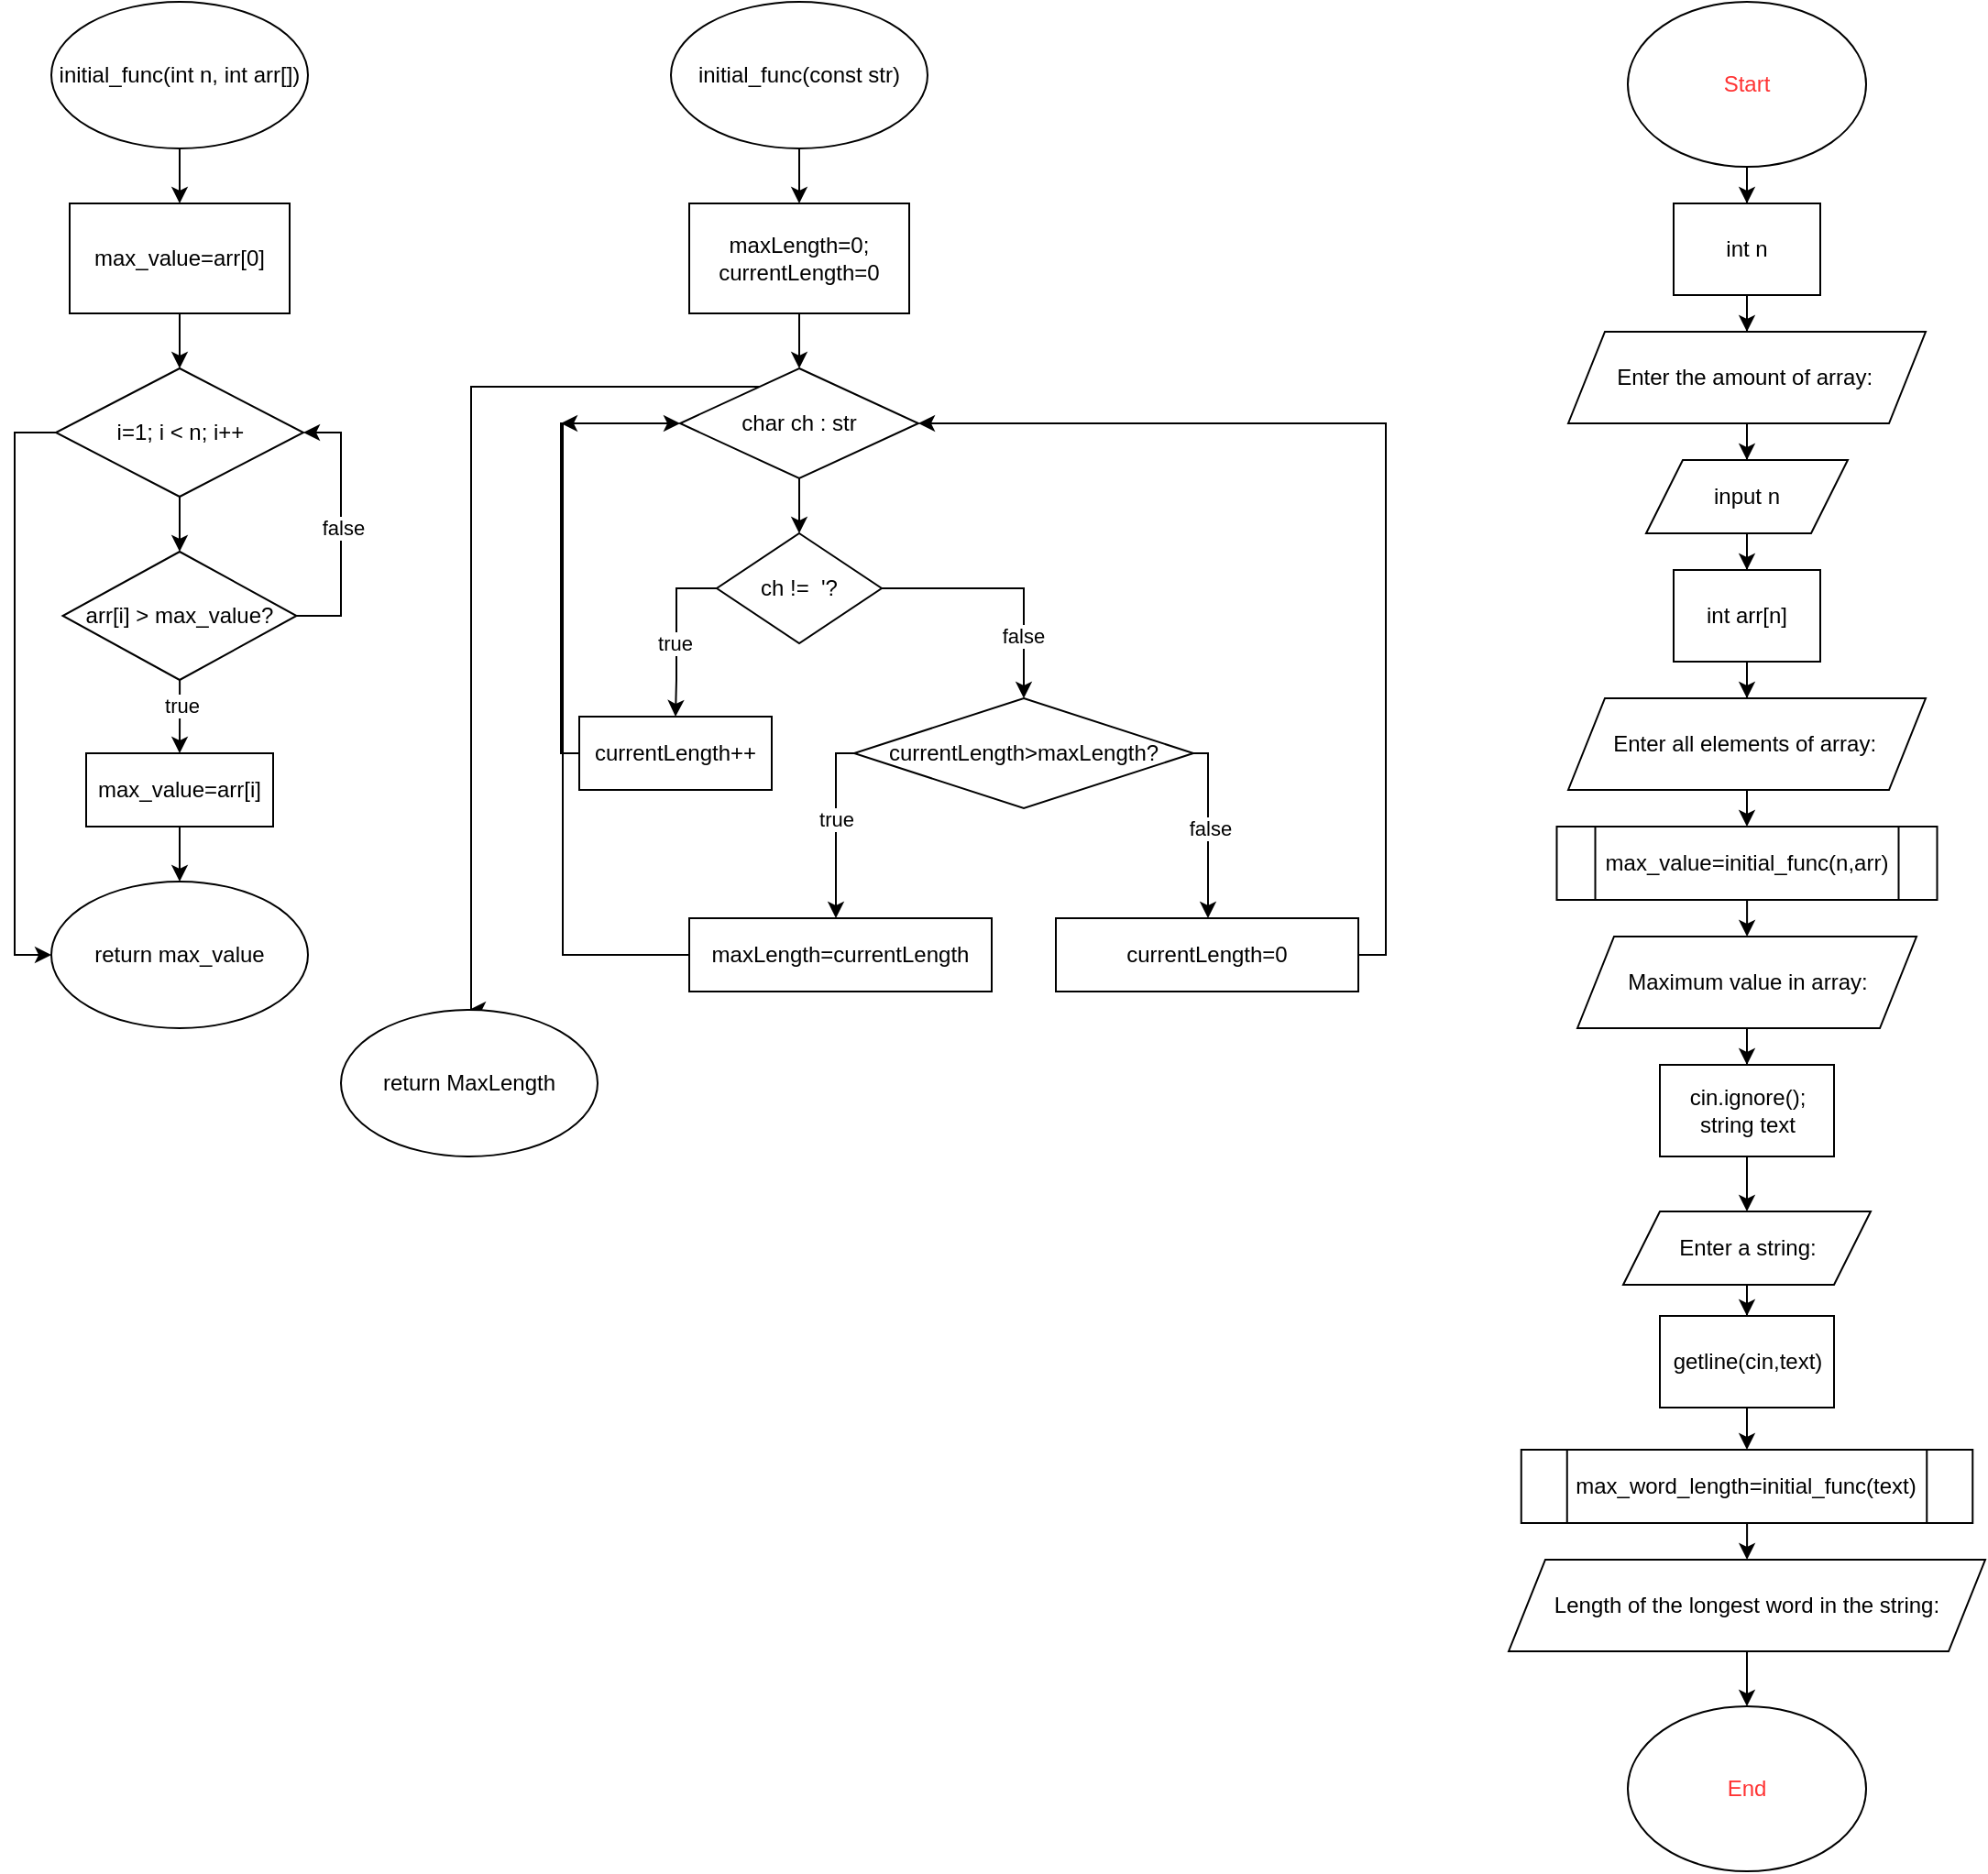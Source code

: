 <mxfile version="24.7.17">
  <diagram name="Страница — 1" id="vPUzqrOsm5AtCWLLldAb">
    <mxGraphModel dx="1744" dy="1024" grid="1" gridSize="10" guides="1" tooltips="1" connect="1" arrows="1" fold="1" page="1" pageScale="1" pageWidth="1169" pageHeight="1654" math="0" shadow="0">
      <root>
        <mxCell id="0" />
        <mxCell id="1" parent="0" />
        <mxCell id="zO1gddNREJmNY0PDGsq0-22" value="" style="group" vertex="1" connectable="0" parent="1">
          <mxGeometry x="10" y="10" width="178" height="560" as="geometry" />
        </mxCell>
        <mxCell id="zO1gddNREJmNY0PDGsq0-3" style="edgeStyle=orthogonalEdgeStyle;rounded=0;orthogonalLoop=1;jettySize=auto;html=1;entryX=0.5;entryY=0;entryDx=0;entryDy=0;" edge="1" parent="zO1gddNREJmNY0PDGsq0-22" source="zO1gddNREJmNY0PDGsq0-1" target="zO1gddNREJmNY0PDGsq0-2">
          <mxGeometry relative="1" as="geometry" />
        </mxCell>
        <mxCell id="zO1gddNREJmNY0PDGsq0-1" value="initial_func(int n, int arr[])" style="ellipse;whiteSpace=wrap;html=1;" vertex="1" parent="zO1gddNREJmNY0PDGsq0-22">
          <mxGeometry x="20" width="140" height="80" as="geometry" />
        </mxCell>
        <mxCell id="zO1gddNREJmNY0PDGsq0-5" style="edgeStyle=orthogonalEdgeStyle;rounded=0;orthogonalLoop=1;jettySize=auto;html=1;entryX=0.5;entryY=0;entryDx=0;entryDy=0;" edge="1" parent="zO1gddNREJmNY0PDGsq0-22" source="zO1gddNREJmNY0PDGsq0-2" target="zO1gddNREJmNY0PDGsq0-4">
          <mxGeometry relative="1" as="geometry" />
        </mxCell>
        <mxCell id="zO1gddNREJmNY0PDGsq0-2" value="max_value=arr[0]" style="rounded=0;whiteSpace=wrap;html=1;" vertex="1" parent="zO1gddNREJmNY0PDGsq0-22">
          <mxGeometry x="30" y="110" width="120" height="60" as="geometry" />
        </mxCell>
        <mxCell id="zO1gddNREJmNY0PDGsq0-9" style="edgeStyle=orthogonalEdgeStyle;rounded=0;orthogonalLoop=1;jettySize=auto;html=1;entryX=0.5;entryY=0;entryDx=0;entryDy=0;" edge="1" parent="zO1gddNREJmNY0PDGsq0-22" source="zO1gddNREJmNY0PDGsq0-4" target="zO1gddNREJmNY0PDGsq0-6">
          <mxGeometry relative="1" as="geometry" />
        </mxCell>
        <mxCell id="zO1gddNREJmNY0PDGsq0-19" style="edgeStyle=orthogonalEdgeStyle;rounded=0;orthogonalLoop=1;jettySize=auto;html=1;entryX=0;entryY=0.5;entryDx=0;entryDy=0;" edge="1" parent="zO1gddNREJmNY0PDGsq0-22" source="zO1gddNREJmNY0PDGsq0-4" target="zO1gddNREJmNY0PDGsq0-15">
          <mxGeometry relative="1" as="geometry">
            <Array as="points">
              <mxPoint y="235" />
              <mxPoint y="520" />
            </Array>
          </mxGeometry>
        </mxCell>
        <mxCell id="zO1gddNREJmNY0PDGsq0-4" value="i=1; i &amp;lt; n; i++" style="rhombus;whiteSpace=wrap;html=1;" vertex="1" parent="zO1gddNREJmNY0PDGsq0-22">
          <mxGeometry x="22.5" y="200" width="135" height="70" as="geometry" />
        </mxCell>
        <mxCell id="zO1gddNREJmNY0PDGsq0-10" style="edgeStyle=orthogonalEdgeStyle;rounded=0;orthogonalLoop=1;jettySize=auto;html=1;" edge="1" parent="zO1gddNREJmNY0PDGsq0-22" source="zO1gddNREJmNY0PDGsq0-6" target="zO1gddNREJmNY0PDGsq0-8">
          <mxGeometry relative="1" as="geometry" />
        </mxCell>
        <mxCell id="zO1gddNREJmNY0PDGsq0-12" value="true" style="edgeLabel;html=1;align=center;verticalAlign=middle;resizable=0;points=[];" vertex="1" connectable="0" parent="zO1gddNREJmNY0PDGsq0-10">
          <mxGeometry x="-0.3" y="1" relative="1" as="geometry">
            <mxPoint as="offset" />
          </mxGeometry>
        </mxCell>
        <mxCell id="zO1gddNREJmNY0PDGsq0-11" style="edgeStyle=orthogonalEdgeStyle;rounded=0;orthogonalLoop=1;jettySize=auto;html=1;entryX=1;entryY=0.5;entryDx=0;entryDy=0;" edge="1" parent="zO1gddNREJmNY0PDGsq0-22" source="zO1gddNREJmNY0PDGsq0-6" target="zO1gddNREJmNY0PDGsq0-4">
          <mxGeometry relative="1" as="geometry">
            <Array as="points">
              <mxPoint x="178" y="335" />
              <mxPoint x="178" y="235" />
            </Array>
          </mxGeometry>
        </mxCell>
        <mxCell id="zO1gddNREJmNY0PDGsq0-14" value="false" style="edgeLabel;html=1;align=center;verticalAlign=middle;resizable=0;points=[];" vertex="1" connectable="0" parent="zO1gddNREJmNY0PDGsq0-11">
          <mxGeometry x="0.012" y="-1" relative="1" as="geometry">
            <mxPoint as="offset" />
          </mxGeometry>
        </mxCell>
        <mxCell id="zO1gddNREJmNY0PDGsq0-6" value="arr[i] &amp;gt; max_value?" style="rhombus;whiteSpace=wrap;html=1;" vertex="1" parent="zO1gddNREJmNY0PDGsq0-22">
          <mxGeometry x="26.25" y="300" width="127.5" height="70" as="geometry" />
        </mxCell>
        <mxCell id="zO1gddNREJmNY0PDGsq0-16" style="edgeStyle=orthogonalEdgeStyle;rounded=0;orthogonalLoop=1;jettySize=auto;html=1;entryX=0.5;entryY=0;entryDx=0;entryDy=0;" edge="1" parent="zO1gddNREJmNY0PDGsq0-22" source="zO1gddNREJmNY0PDGsq0-8" target="zO1gddNREJmNY0PDGsq0-15">
          <mxGeometry relative="1" as="geometry" />
        </mxCell>
        <mxCell id="zO1gddNREJmNY0PDGsq0-8" value="max_value=arr[i]" style="rounded=0;whiteSpace=wrap;html=1;" vertex="1" parent="zO1gddNREJmNY0PDGsq0-22">
          <mxGeometry x="39" y="410" width="102" height="40" as="geometry" />
        </mxCell>
        <mxCell id="zO1gddNREJmNY0PDGsq0-15" value="return max_value" style="ellipse;whiteSpace=wrap;html=1;" vertex="1" parent="zO1gddNREJmNY0PDGsq0-22">
          <mxGeometry x="20" y="480" width="140" height="80" as="geometry" />
        </mxCell>
        <mxCell id="zO1gddNREJmNY0PDGsq0-85" value="" style="group" vertex="1" connectable="0" parent="1">
          <mxGeometry x="188" y="10" width="570" height="630" as="geometry" />
        </mxCell>
        <mxCell id="zO1gddNREJmNY0PDGsq0-24" style="edgeStyle=orthogonalEdgeStyle;rounded=0;orthogonalLoop=1;jettySize=auto;html=1;entryX=0.5;entryY=0;entryDx=0;entryDy=0;" edge="1" parent="zO1gddNREJmNY0PDGsq0-85" source="zO1gddNREJmNY0PDGsq0-21" target="zO1gddNREJmNY0PDGsq0-23">
          <mxGeometry relative="1" as="geometry" />
        </mxCell>
        <mxCell id="zO1gddNREJmNY0PDGsq0-21" value="initial_func(const str)" style="ellipse;whiteSpace=wrap;html=1;" vertex="1" parent="zO1gddNREJmNY0PDGsq0-85">
          <mxGeometry x="180" width="140" height="80" as="geometry" />
        </mxCell>
        <mxCell id="zO1gddNREJmNY0PDGsq0-42" style="edgeStyle=orthogonalEdgeStyle;rounded=0;orthogonalLoop=1;jettySize=auto;html=1;entryX=0.5;entryY=0;entryDx=0;entryDy=0;" edge="1" parent="zO1gddNREJmNY0PDGsq0-85" source="zO1gddNREJmNY0PDGsq0-23" target="zO1gddNREJmNY0PDGsq0-41">
          <mxGeometry relative="1" as="geometry" />
        </mxCell>
        <mxCell id="zO1gddNREJmNY0PDGsq0-23" value="maxLength=0;&lt;div&gt;currentLength=0&lt;/div&gt;" style="rounded=0;whiteSpace=wrap;html=1;" vertex="1" parent="zO1gddNREJmNY0PDGsq0-85">
          <mxGeometry x="190" y="110" width="120" height="60" as="geometry" />
        </mxCell>
        <mxCell id="zO1gddNREJmNY0PDGsq0-44" style="edgeStyle=orthogonalEdgeStyle;rounded=0;orthogonalLoop=1;jettySize=auto;html=1;" edge="1" parent="zO1gddNREJmNY0PDGsq0-85" source="zO1gddNREJmNY0PDGsq0-41" target="zO1gddNREJmNY0PDGsq0-43">
          <mxGeometry relative="1" as="geometry" />
        </mxCell>
        <mxCell id="zO1gddNREJmNY0PDGsq0-82" style="edgeStyle=orthogonalEdgeStyle;rounded=0;orthogonalLoop=1;jettySize=auto;html=1;entryX=0.5;entryY=0;entryDx=0;entryDy=0;" edge="1" parent="zO1gddNREJmNY0PDGsq0-85" source="zO1gddNREJmNY0PDGsq0-41" target="zO1gddNREJmNY0PDGsq0-84">
          <mxGeometry relative="1" as="geometry">
            <mxPoint x="70" y="560" as="targetPoint" />
            <Array as="points">
              <mxPoint x="71" y="210" />
            </Array>
          </mxGeometry>
        </mxCell>
        <mxCell id="zO1gddNREJmNY0PDGsq0-41" value="char ch : str" style="rhombus;whiteSpace=wrap;html=1;" vertex="1" parent="zO1gddNREJmNY0PDGsq0-85">
          <mxGeometry x="185" y="200" width="130" height="60" as="geometry" />
        </mxCell>
        <mxCell id="zO1gddNREJmNY0PDGsq0-46" style="edgeStyle=orthogonalEdgeStyle;rounded=0;orthogonalLoop=1;jettySize=auto;html=1;entryX=0.5;entryY=0;entryDx=0;entryDy=0;" edge="1" parent="zO1gddNREJmNY0PDGsq0-85" source="zO1gddNREJmNY0PDGsq0-43" target="zO1gddNREJmNY0PDGsq0-45">
          <mxGeometry relative="1" as="geometry">
            <Array as="points">
              <mxPoint x="183" y="320" />
              <mxPoint x="183" y="370" />
            </Array>
          </mxGeometry>
        </mxCell>
        <mxCell id="zO1gddNREJmNY0PDGsq0-50" value="true" style="edgeLabel;html=1;align=center;verticalAlign=middle;resizable=0;points=[];" vertex="1" connectable="0" parent="zO1gddNREJmNY0PDGsq0-46">
          <mxGeometry x="0.109" y="-1" relative="1" as="geometry">
            <mxPoint as="offset" />
          </mxGeometry>
        </mxCell>
        <mxCell id="zO1gddNREJmNY0PDGsq0-70" style="edgeStyle=orthogonalEdgeStyle;rounded=0;orthogonalLoop=1;jettySize=auto;html=1;entryX=0.5;entryY=0;entryDx=0;entryDy=0;" edge="1" parent="zO1gddNREJmNY0PDGsq0-85" source="zO1gddNREJmNY0PDGsq0-43" target="zO1gddNREJmNY0PDGsq0-69">
          <mxGeometry relative="1" as="geometry">
            <Array as="points">
              <mxPoint x="373" y="320" />
            </Array>
          </mxGeometry>
        </mxCell>
        <mxCell id="zO1gddNREJmNY0PDGsq0-79" value="false" style="edgeLabel;html=1;align=center;verticalAlign=middle;resizable=0;points=[];" vertex="1" connectable="0" parent="zO1gddNREJmNY0PDGsq0-70">
          <mxGeometry x="0.505" y="-1" relative="1" as="geometry">
            <mxPoint as="offset" />
          </mxGeometry>
        </mxCell>
        <mxCell id="zO1gddNREJmNY0PDGsq0-43" value="ch !=&amp;nbsp; &#39;?" style="rhombus;whiteSpace=wrap;html=1;" vertex="1" parent="zO1gddNREJmNY0PDGsq0-85">
          <mxGeometry x="205" y="290" width="90" height="60" as="geometry" />
        </mxCell>
        <mxCell id="zO1gddNREJmNY0PDGsq0-71" style="edgeStyle=orthogonalEdgeStyle;rounded=0;orthogonalLoop=1;jettySize=auto;html=1;entryX=0;entryY=0.5;entryDx=0;entryDy=0;" edge="1" parent="zO1gddNREJmNY0PDGsq0-85" source="zO1gddNREJmNY0PDGsq0-45" target="zO1gddNREJmNY0PDGsq0-41">
          <mxGeometry relative="1" as="geometry">
            <Array as="points">
              <mxPoint x="120" y="410" />
              <mxPoint x="120" y="230" />
            </Array>
          </mxGeometry>
        </mxCell>
        <mxCell id="zO1gddNREJmNY0PDGsq0-45" value="currentLength++" style="rounded=0;whiteSpace=wrap;html=1;" vertex="1" parent="zO1gddNREJmNY0PDGsq0-85">
          <mxGeometry x="130" y="390" width="105" height="40" as="geometry" />
        </mxCell>
        <mxCell id="zO1gddNREJmNY0PDGsq0-73" style="edgeStyle=orthogonalEdgeStyle;rounded=0;orthogonalLoop=1;jettySize=auto;html=1;" edge="1" parent="zO1gddNREJmNY0PDGsq0-85" source="zO1gddNREJmNY0PDGsq0-69" target="zO1gddNREJmNY0PDGsq0-72">
          <mxGeometry relative="1" as="geometry">
            <Array as="points">
              <mxPoint x="270" y="410" />
            </Array>
          </mxGeometry>
        </mxCell>
        <mxCell id="zO1gddNREJmNY0PDGsq0-78" value="true" style="edgeLabel;html=1;align=center;verticalAlign=middle;resizable=0;points=[];" vertex="1" connectable="0" parent="zO1gddNREJmNY0PDGsq0-73">
          <mxGeometry x="-0.08" relative="1" as="geometry">
            <mxPoint as="offset" />
          </mxGeometry>
        </mxCell>
        <mxCell id="zO1gddNREJmNY0PDGsq0-76" style="edgeStyle=orthogonalEdgeStyle;rounded=0;orthogonalLoop=1;jettySize=auto;html=1;" edge="1" parent="zO1gddNREJmNY0PDGsq0-85" source="zO1gddNREJmNY0PDGsq0-69" target="zO1gddNREJmNY0PDGsq0-75">
          <mxGeometry relative="1" as="geometry">
            <Array as="points">
              <mxPoint x="473" y="410" />
            </Array>
          </mxGeometry>
        </mxCell>
        <mxCell id="zO1gddNREJmNY0PDGsq0-80" value="false" style="edgeLabel;html=1;align=center;verticalAlign=middle;resizable=0;points=[];" vertex="1" connectable="0" parent="zO1gddNREJmNY0PDGsq0-76">
          <mxGeometry y="1" relative="1" as="geometry">
            <mxPoint as="offset" />
          </mxGeometry>
        </mxCell>
        <mxCell id="zO1gddNREJmNY0PDGsq0-69" value="currentLength&amp;gt;maxLength?" style="rhombus;whiteSpace=wrap;html=1;" vertex="1" parent="zO1gddNREJmNY0PDGsq0-85">
          <mxGeometry x="280" y="380" width="185" height="60" as="geometry" />
        </mxCell>
        <mxCell id="zO1gddNREJmNY0PDGsq0-77" style="edgeStyle=orthogonalEdgeStyle;rounded=0;orthogonalLoop=1;jettySize=auto;html=1;" edge="1" parent="zO1gddNREJmNY0PDGsq0-85" source="zO1gddNREJmNY0PDGsq0-72">
          <mxGeometry relative="1" as="geometry">
            <mxPoint x="120" y="230" as="targetPoint" />
            <Array as="points">
              <mxPoint x="121" y="520" />
            </Array>
          </mxGeometry>
        </mxCell>
        <mxCell id="zO1gddNREJmNY0PDGsq0-72" value="maxLength=currentLength" style="rounded=0;whiteSpace=wrap;html=1;" vertex="1" parent="zO1gddNREJmNY0PDGsq0-85">
          <mxGeometry x="190" y="500" width="165" height="40" as="geometry" />
        </mxCell>
        <mxCell id="zO1gddNREJmNY0PDGsq0-81" style="edgeStyle=orthogonalEdgeStyle;rounded=0;orthogonalLoop=1;jettySize=auto;html=1;entryX=1;entryY=0.5;entryDx=0;entryDy=0;" edge="1" parent="zO1gddNREJmNY0PDGsq0-85" source="zO1gddNREJmNY0PDGsq0-75" target="zO1gddNREJmNY0PDGsq0-41">
          <mxGeometry relative="1" as="geometry">
            <Array as="points">
              <mxPoint x="570" y="520" />
              <mxPoint x="570" y="230" />
            </Array>
          </mxGeometry>
        </mxCell>
        <mxCell id="zO1gddNREJmNY0PDGsq0-75" value="currentLength=0" style="rounded=0;whiteSpace=wrap;html=1;" vertex="1" parent="zO1gddNREJmNY0PDGsq0-85">
          <mxGeometry x="390" y="500" width="165" height="40" as="geometry" />
        </mxCell>
        <mxCell id="zO1gddNREJmNY0PDGsq0-84" value="return MaxLength" style="ellipse;whiteSpace=wrap;html=1;" vertex="1" parent="zO1gddNREJmNY0PDGsq0-85">
          <mxGeometry y="550" width="140" height="80" as="geometry" />
        </mxCell>
        <mxCell id="zO1gddNREJmNY0PDGsq0-88" style="edgeStyle=orthogonalEdgeStyle;rounded=0;orthogonalLoop=1;jettySize=auto;html=1;" edge="1" parent="1" source="zO1gddNREJmNY0PDGsq0-86" target="zO1gddNREJmNY0PDGsq0-87">
          <mxGeometry relative="1" as="geometry" />
        </mxCell>
        <mxCell id="zO1gddNREJmNY0PDGsq0-86" value="&lt;font color=&quot;#ff3333&quot;&gt;Start&lt;/font&gt;" style="ellipse;whiteSpace=wrap;html=1;" vertex="1" parent="1">
          <mxGeometry x="890" y="10" width="130" height="90" as="geometry" />
        </mxCell>
        <mxCell id="zO1gddNREJmNY0PDGsq0-90" style="edgeStyle=orthogonalEdgeStyle;rounded=0;orthogonalLoop=1;jettySize=auto;html=1;" edge="1" parent="1" source="zO1gddNREJmNY0PDGsq0-87" target="zO1gddNREJmNY0PDGsq0-89">
          <mxGeometry relative="1" as="geometry" />
        </mxCell>
        <mxCell id="zO1gddNREJmNY0PDGsq0-87" value="int n" style="rounded=0;whiteSpace=wrap;html=1;" vertex="1" parent="1">
          <mxGeometry x="915" y="120" width="80" height="50" as="geometry" />
        </mxCell>
        <mxCell id="zO1gddNREJmNY0PDGsq0-92" style="edgeStyle=orthogonalEdgeStyle;rounded=0;orthogonalLoop=1;jettySize=auto;html=1;entryX=0.5;entryY=0;entryDx=0;entryDy=0;" edge="1" parent="1" source="zO1gddNREJmNY0PDGsq0-89" target="zO1gddNREJmNY0PDGsq0-91">
          <mxGeometry relative="1" as="geometry" />
        </mxCell>
        <mxCell id="zO1gddNREJmNY0PDGsq0-89" value="Enter the amount of array:&amp;nbsp;" style="shape=parallelogram;perimeter=parallelogramPerimeter;whiteSpace=wrap;html=1;fixedSize=1;" vertex="1" parent="1">
          <mxGeometry x="857.5" y="190" width="195" height="50" as="geometry" />
        </mxCell>
        <mxCell id="zO1gddNREJmNY0PDGsq0-95" style="edgeStyle=orthogonalEdgeStyle;rounded=0;orthogonalLoop=1;jettySize=auto;html=1;" edge="1" parent="1" source="zO1gddNREJmNY0PDGsq0-91" target="zO1gddNREJmNY0PDGsq0-94">
          <mxGeometry relative="1" as="geometry" />
        </mxCell>
        <mxCell id="zO1gddNREJmNY0PDGsq0-91" value="input n" style="shape=parallelogram;perimeter=parallelogramPerimeter;whiteSpace=wrap;html=1;fixedSize=1;" vertex="1" parent="1">
          <mxGeometry x="900" y="260" width="110" height="40" as="geometry" />
        </mxCell>
        <mxCell id="zO1gddNREJmNY0PDGsq0-97" style="edgeStyle=orthogonalEdgeStyle;rounded=0;orthogonalLoop=1;jettySize=auto;html=1;entryX=0.5;entryY=0;entryDx=0;entryDy=0;" edge="1" parent="1" source="zO1gddNREJmNY0PDGsq0-94" target="zO1gddNREJmNY0PDGsq0-96">
          <mxGeometry relative="1" as="geometry" />
        </mxCell>
        <mxCell id="zO1gddNREJmNY0PDGsq0-94" value="int arr[n]" style="rounded=0;whiteSpace=wrap;html=1;" vertex="1" parent="1">
          <mxGeometry x="915" y="320" width="80" height="50" as="geometry" />
        </mxCell>
        <mxCell id="zO1gddNREJmNY0PDGsq0-100" style="edgeStyle=orthogonalEdgeStyle;rounded=0;orthogonalLoop=1;jettySize=auto;html=1;" edge="1" parent="1" source="zO1gddNREJmNY0PDGsq0-96" target="zO1gddNREJmNY0PDGsq0-98">
          <mxGeometry relative="1" as="geometry" />
        </mxCell>
        <mxCell id="zO1gddNREJmNY0PDGsq0-96" value="Enter all elements of array:&amp;nbsp;" style="shape=parallelogram;perimeter=parallelogramPerimeter;whiteSpace=wrap;html=1;fixedSize=1;" vertex="1" parent="1">
          <mxGeometry x="857.5" y="390" width="195" height="50" as="geometry" />
        </mxCell>
        <mxCell id="zO1gddNREJmNY0PDGsq0-102" style="edgeStyle=orthogonalEdgeStyle;rounded=0;orthogonalLoop=1;jettySize=auto;html=1;" edge="1" parent="1" source="zO1gddNREJmNY0PDGsq0-98">
          <mxGeometry relative="1" as="geometry">
            <mxPoint x="955.059" y="520.0" as="targetPoint" />
          </mxGeometry>
        </mxCell>
        <mxCell id="zO1gddNREJmNY0PDGsq0-98" value="max_value=initial_func(n,arr)" style="shape=process;whiteSpace=wrap;html=1;backgroundOutline=1;" vertex="1" parent="1">
          <mxGeometry x="851.25" y="460" width="207.5" height="40" as="geometry" />
        </mxCell>
        <mxCell id="zO1gddNREJmNY0PDGsq0-105" style="edgeStyle=orthogonalEdgeStyle;rounded=0;orthogonalLoop=1;jettySize=auto;html=1;exitX=0.5;exitY=1;exitDx=0;exitDy=0;" edge="1" parent="1" source="zO1gddNREJmNY0PDGsq0-112" target="zO1gddNREJmNY0PDGsq0-104">
          <mxGeometry relative="1" as="geometry">
            <mxPoint x="960" y="600" as="sourcePoint" />
            <Array as="points">
              <mxPoint x="955" y="650" />
              <mxPoint x="955" y="650" />
            </Array>
          </mxGeometry>
        </mxCell>
        <mxCell id="zO1gddNREJmNY0PDGsq0-107" style="edgeStyle=orthogonalEdgeStyle;rounded=0;orthogonalLoop=1;jettySize=auto;html=1;" edge="1" parent="1" source="zO1gddNREJmNY0PDGsq0-104" target="zO1gddNREJmNY0PDGsq0-106">
          <mxGeometry relative="1" as="geometry" />
        </mxCell>
        <mxCell id="zO1gddNREJmNY0PDGsq0-104" value="Enter a string:" style="shape=parallelogram;perimeter=parallelogramPerimeter;whiteSpace=wrap;html=1;fixedSize=1;" vertex="1" parent="1">
          <mxGeometry x="887.5" y="670" width="135" height="40" as="geometry" />
        </mxCell>
        <mxCell id="zO1gddNREJmNY0PDGsq0-109" style="edgeStyle=orthogonalEdgeStyle;rounded=0;orthogonalLoop=1;jettySize=auto;html=1;entryX=0.5;entryY=0;entryDx=0;entryDy=0;" edge="1" parent="1" source="zO1gddNREJmNY0PDGsq0-106" target="zO1gddNREJmNY0PDGsq0-108">
          <mxGeometry relative="1" as="geometry" />
        </mxCell>
        <mxCell id="zO1gddNREJmNY0PDGsq0-106" value="getline(cin,text)" style="rounded=0;whiteSpace=wrap;html=1;" vertex="1" parent="1">
          <mxGeometry x="907.5" y="727" width="95" height="50" as="geometry" />
        </mxCell>
        <mxCell id="zO1gddNREJmNY0PDGsq0-116" style="edgeStyle=orthogonalEdgeStyle;rounded=0;orthogonalLoop=1;jettySize=auto;html=1;" edge="1" parent="1" source="zO1gddNREJmNY0PDGsq0-108" target="zO1gddNREJmNY0PDGsq0-110">
          <mxGeometry relative="1" as="geometry" />
        </mxCell>
        <mxCell id="zO1gddNREJmNY0PDGsq0-108" value="max_word_length=initial_func(text)" style="shape=process;whiteSpace=wrap;html=1;backgroundOutline=1;" vertex="1" parent="1">
          <mxGeometry x="831.88" y="800" width="246.25" height="40" as="geometry" />
        </mxCell>
        <mxCell id="zO1gddNREJmNY0PDGsq0-119" style="edgeStyle=orthogonalEdgeStyle;rounded=0;orthogonalLoop=1;jettySize=auto;html=1;entryX=0.5;entryY=0;entryDx=0;entryDy=0;" edge="1" parent="1" source="zO1gddNREJmNY0PDGsq0-110" target="zO1gddNREJmNY0PDGsq0-117">
          <mxGeometry relative="1" as="geometry" />
        </mxCell>
        <mxCell id="zO1gddNREJmNY0PDGsq0-110" value="Length of the longest word in the string:" style="shape=parallelogram;perimeter=parallelogramPerimeter;whiteSpace=wrap;html=1;fixedSize=1;" vertex="1" parent="1">
          <mxGeometry x="825" y="860" width="260" height="50" as="geometry" />
        </mxCell>
        <mxCell id="zO1gddNREJmNY0PDGsq0-115" style="edgeStyle=orthogonalEdgeStyle;rounded=0;orthogonalLoop=1;jettySize=auto;html=1;entryX=0.5;entryY=0;entryDx=0;entryDy=0;" edge="1" parent="1" source="zO1gddNREJmNY0PDGsq0-111" target="zO1gddNREJmNY0PDGsq0-112">
          <mxGeometry relative="1" as="geometry" />
        </mxCell>
        <mxCell id="zO1gddNREJmNY0PDGsq0-111" value="Maximum value in array:" style="shape=parallelogram;perimeter=parallelogramPerimeter;whiteSpace=wrap;html=1;fixedSize=1;" vertex="1" parent="1">
          <mxGeometry x="862.5" y="520" width="185" height="50" as="geometry" />
        </mxCell>
        <mxCell id="zO1gddNREJmNY0PDGsq0-112" value="cin.ignore();&lt;div&gt;string text&lt;/div&gt;" style="rounded=0;whiteSpace=wrap;html=1;" vertex="1" parent="1">
          <mxGeometry x="907.5" y="590" width="95" height="50" as="geometry" />
        </mxCell>
        <mxCell id="zO1gddNREJmNY0PDGsq0-113" style="edgeStyle=orthogonalEdgeStyle;rounded=0;orthogonalLoop=1;jettySize=auto;html=1;exitX=0.5;exitY=1;exitDx=0;exitDy=0;" edge="1" parent="1" source="zO1gddNREJmNY0PDGsq0-112" target="zO1gddNREJmNY0PDGsq0-112">
          <mxGeometry relative="1" as="geometry" />
        </mxCell>
        <mxCell id="zO1gddNREJmNY0PDGsq0-117" value="&lt;font color=&quot;#ff3333&quot;&gt;End&lt;/font&gt;" style="ellipse;whiteSpace=wrap;html=1;" vertex="1" parent="1">
          <mxGeometry x="890" y="940" width="130" height="90" as="geometry" />
        </mxCell>
      </root>
    </mxGraphModel>
  </diagram>
</mxfile>
